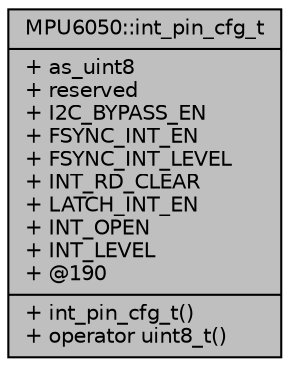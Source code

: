 digraph "MPU6050::int_pin_cfg_t"
{
  edge [fontname="Helvetica",fontsize="10",labelfontname="Helvetica",labelfontsize="10"];
  node [fontname="Helvetica",fontsize="10",shape=record];
  Node1 [label="{MPU6050::int_pin_cfg_t\n|+ as_uint8\l+ reserved\l+ I2C_BYPASS_EN\l+ FSYNC_INT_EN\l+ FSYNC_INT_LEVEL\l+ INT_RD_CLEAR\l+ LATCH_INT_EN\l+ INT_OPEN\l+ INT_LEVEL\l+ @190\l|+ int_pin_cfg_t()\l+ operator uint8_t()\l}",height=0.2,width=0.4,color="black", fillcolor="grey75", style="filled", fontcolor="black"];
}
